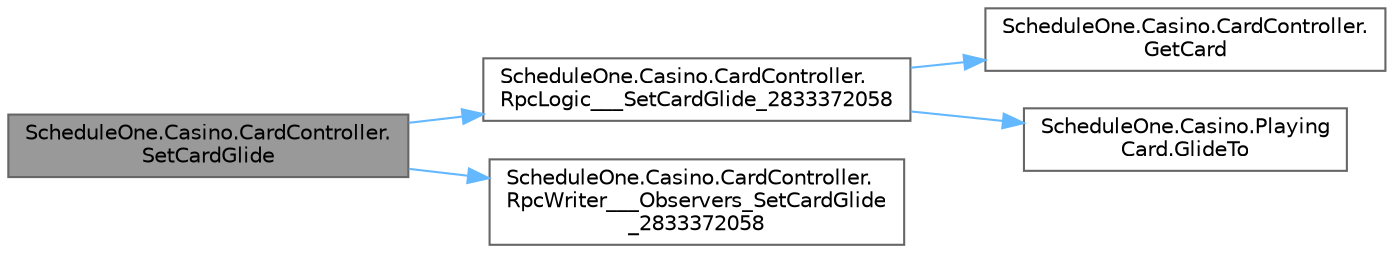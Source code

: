digraph "ScheduleOne.Casino.CardController.SetCardGlide"
{
 // LATEX_PDF_SIZE
  bgcolor="transparent";
  edge [fontname=Helvetica,fontsize=10,labelfontname=Helvetica,labelfontsize=10];
  node [fontname=Helvetica,fontsize=10,shape=box,height=0.2,width=0.4];
  rankdir="LR";
  Node1 [id="Node000001",label="ScheduleOne.Casino.CardController.\lSetCardGlide",height=0.2,width=0.4,color="gray40", fillcolor="grey60", style="filled", fontcolor="black",tooltip=" "];
  Node1 -> Node2 [id="edge1_Node000001_Node000002",color="steelblue1",style="solid",tooltip=" "];
  Node2 [id="Node000002",label="ScheduleOne.Casino.CardController.\lRpcLogic___SetCardGlide_2833372058",height=0.2,width=0.4,color="grey40", fillcolor="white", style="filled",URL="$class_schedule_one_1_1_casino_1_1_card_controller.html#a4eb92e40273fd240e43edc1655503275",tooltip=" "];
  Node2 -> Node3 [id="edge2_Node000002_Node000003",color="steelblue1",style="solid",tooltip=" "];
  Node3 [id="Node000003",label="ScheduleOne.Casino.CardController.\lGetCard",height=0.2,width=0.4,color="grey40", fillcolor="white", style="filled",URL="$class_schedule_one_1_1_casino_1_1_card_controller.html#add194b32daefa833ce67838c63ed2c16",tooltip=" "];
  Node2 -> Node4 [id="edge3_Node000002_Node000004",color="steelblue1",style="solid",tooltip=" "];
  Node4 [id="Node000004",label="ScheduleOne.Casino.Playing\lCard.GlideTo",height=0.2,width=0.4,color="grey40", fillcolor="white", style="filled",URL="$class_schedule_one_1_1_casino_1_1_playing_card.html#a6945132a46d2d3b2bd63ed644d134abb",tooltip=" "];
  Node1 -> Node5 [id="edge4_Node000001_Node000005",color="steelblue1",style="solid",tooltip=" "];
  Node5 [id="Node000005",label="ScheduleOne.Casino.CardController.\lRpcWriter___Observers_SetCardGlide\l_2833372058",height=0.2,width=0.4,color="grey40", fillcolor="white", style="filled",URL="$class_schedule_one_1_1_casino_1_1_card_controller.html#a4b526f707f69a08eb92d22e1759ff9b6",tooltip=" "];
}
